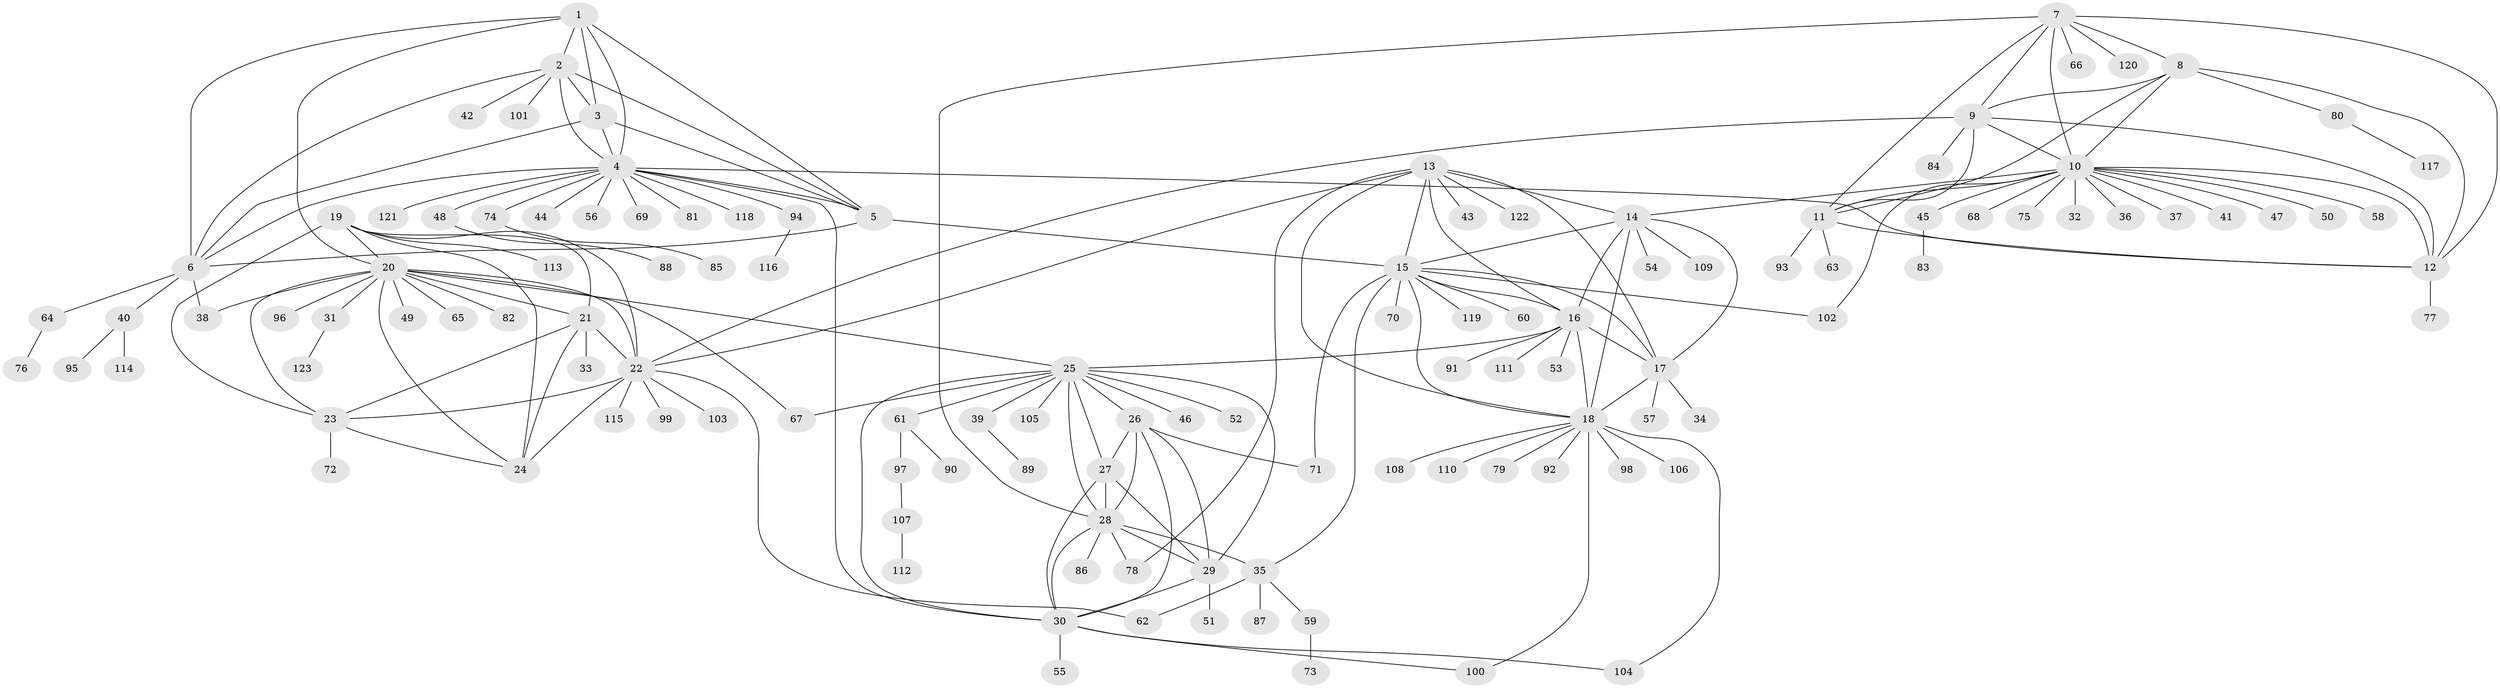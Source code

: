// coarse degree distribution, {6: 0.05102040816326531, 14: 0.01020408163265306, 4: 0.030612244897959183, 19: 0.01020408163265306, 5: 0.030612244897959183, 9: 0.01020408163265306, 7: 0.01020408163265306, 11: 0.02040816326530612, 8: 0.02040816326530612, 12: 0.01020408163265306, 18: 0.01020408163265306, 3: 0.030612244897959183, 13: 0.01020408163265306, 2: 0.11224489795918367, 1: 0.6326530612244898}
// Generated by graph-tools (version 1.1) at 2025/42/03/06/25 10:42:15]
// undirected, 123 vertices, 187 edges
graph export_dot {
graph [start="1"]
  node [color=gray90,style=filled];
  1;
  2;
  3;
  4;
  5;
  6;
  7;
  8;
  9;
  10;
  11;
  12;
  13;
  14;
  15;
  16;
  17;
  18;
  19;
  20;
  21;
  22;
  23;
  24;
  25;
  26;
  27;
  28;
  29;
  30;
  31;
  32;
  33;
  34;
  35;
  36;
  37;
  38;
  39;
  40;
  41;
  42;
  43;
  44;
  45;
  46;
  47;
  48;
  49;
  50;
  51;
  52;
  53;
  54;
  55;
  56;
  57;
  58;
  59;
  60;
  61;
  62;
  63;
  64;
  65;
  66;
  67;
  68;
  69;
  70;
  71;
  72;
  73;
  74;
  75;
  76;
  77;
  78;
  79;
  80;
  81;
  82;
  83;
  84;
  85;
  86;
  87;
  88;
  89;
  90;
  91;
  92;
  93;
  94;
  95;
  96;
  97;
  98;
  99;
  100;
  101;
  102;
  103;
  104;
  105;
  106;
  107;
  108;
  109;
  110;
  111;
  112;
  113;
  114;
  115;
  116;
  117;
  118;
  119;
  120;
  121;
  122;
  123;
  1 -- 2;
  1 -- 3;
  1 -- 4;
  1 -- 5;
  1 -- 6;
  1 -- 20;
  2 -- 3;
  2 -- 4;
  2 -- 5;
  2 -- 6;
  2 -- 42;
  2 -- 101;
  3 -- 4;
  3 -- 5;
  3 -- 6;
  4 -- 5;
  4 -- 6;
  4 -- 12;
  4 -- 30;
  4 -- 44;
  4 -- 48;
  4 -- 56;
  4 -- 69;
  4 -- 74;
  4 -- 81;
  4 -- 94;
  4 -- 118;
  4 -- 121;
  5 -- 6;
  5 -- 15;
  6 -- 38;
  6 -- 40;
  6 -- 64;
  7 -- 8;
  7 -- 9;
  7 -- 10;
  7 -- 11;
  7 -- 12;
  7 -- 28;
  7 -- 66;
  7 -- 120;
  8 -- 9;
  8 -- 10;
  8 -- 11;
  8 -- 12;
  8 -- 80;
  9 -- 10;
  9 -- 11;
  9 -- 12;
  9 -- 22;
  9 -- 84;
  10 -- 11;
  10 -- 12;
  10 -- 14;
  10 -- 32;
  10 -- 36;
  10 -- 37;
  10 -- 41;
  10 -- 45;
  10 -- 47;
  10 -- 50;
  10 -- 58;
  10 -- 68;
  10 -- 75;
  10 -- 102;
  11 -- 12;
  11 -- 63;
  11 -- 93;
  12 -- 77;
  13 -- 14;
  13 -- 15;
  13 -- 16;
  13 -- 17;
  13 -- 18;
  13 -- 22;
  13 -- 43;
  13 -- 78;
  13 -- 122;
  14 -- 15;
  14 -- 16;
  14 -- 17;
  14 -- 18;
  14 -- 54;
  14 -- 109;
  15 -- 16;
  15 -- 17;
  15 -- 18;
  15 -- 35;
  15 -- 60;
  15 -- 70;
  15 -- 71;
  15 -- 102;
  15 -- 119;
  16 -- 17;
  16 -- 18;
  16 -- 25;
  16 -- 53;
  16 -- 91;
  16 -- 111;
  17 -- 18;
  17 -- 34;
  17 -- 57;
  18 -- 79;
  18 -- 92;
  18 -- 98;
  18 -- 100;
  18 -- 104;
  18 -- 106;
  18 -- 108;
  18 -- 110;
  19 -- 20;
  19 -- 21;
  19 -- 22;
  19 -- 23;
  19 -- 24;
  19 -- 113;
  20 -- 21;
  20 -- 22;
  20 -- 23;
  20 -- 24;
  20 -- 25;
  20 -- 31;
  20 -- 38;
  20 -- 49;
  20 -- 65;
  20 -- 67;
  20 -- 82;
  20 -- 96;
  21 -- 22;
  21 -- 23;
  21 -- 24;
  21 -- 33;
  22 -- 23;
  22 -- 24;
  22 -- 62;
  22 -- 99;
  22 -- 103;
  22 -- 115;
  23 -- 24;
  23 -- 72;
  25 -- 26;
  25 -- 27;
  25 -- 28;
  25 -- 29;
  25 -- 30;
  25 -- 39;
  25 -- 46;
  25 -- 52;
  25 -- 61;
  25 -- 67;
  25 -- 105;
  26 -- 27;
  26 -- 28;
  26 -- 29;
  26 -- 30;
  26 -- 71;
  27 -- 28;
  27 -- 29;
  27 -- 30;
  28 -- 29;
  28 -- 30;
  28 -- 35;
  28 -- 78;
  28 -- 86;
  29 -- 30;
  29 -- 51;
  30 -- 55;
  30 -- 100;
  30 -- 104;
  31 -- 123;
  35 -- 59;
  35 -- 62;
  35 -- 87;
  39 -- 89;
  40 -- 95;
  40 -- 114;
  45 -- 83;
  48 -- 88;
  59 -- 73;
  61 -- 90;
  61 -- 97;
  64 -- 76;
  74 -- 85;
  80 -- 117;
  94 -- 116;
  97 -- 107;
  107 -- 112;
}
